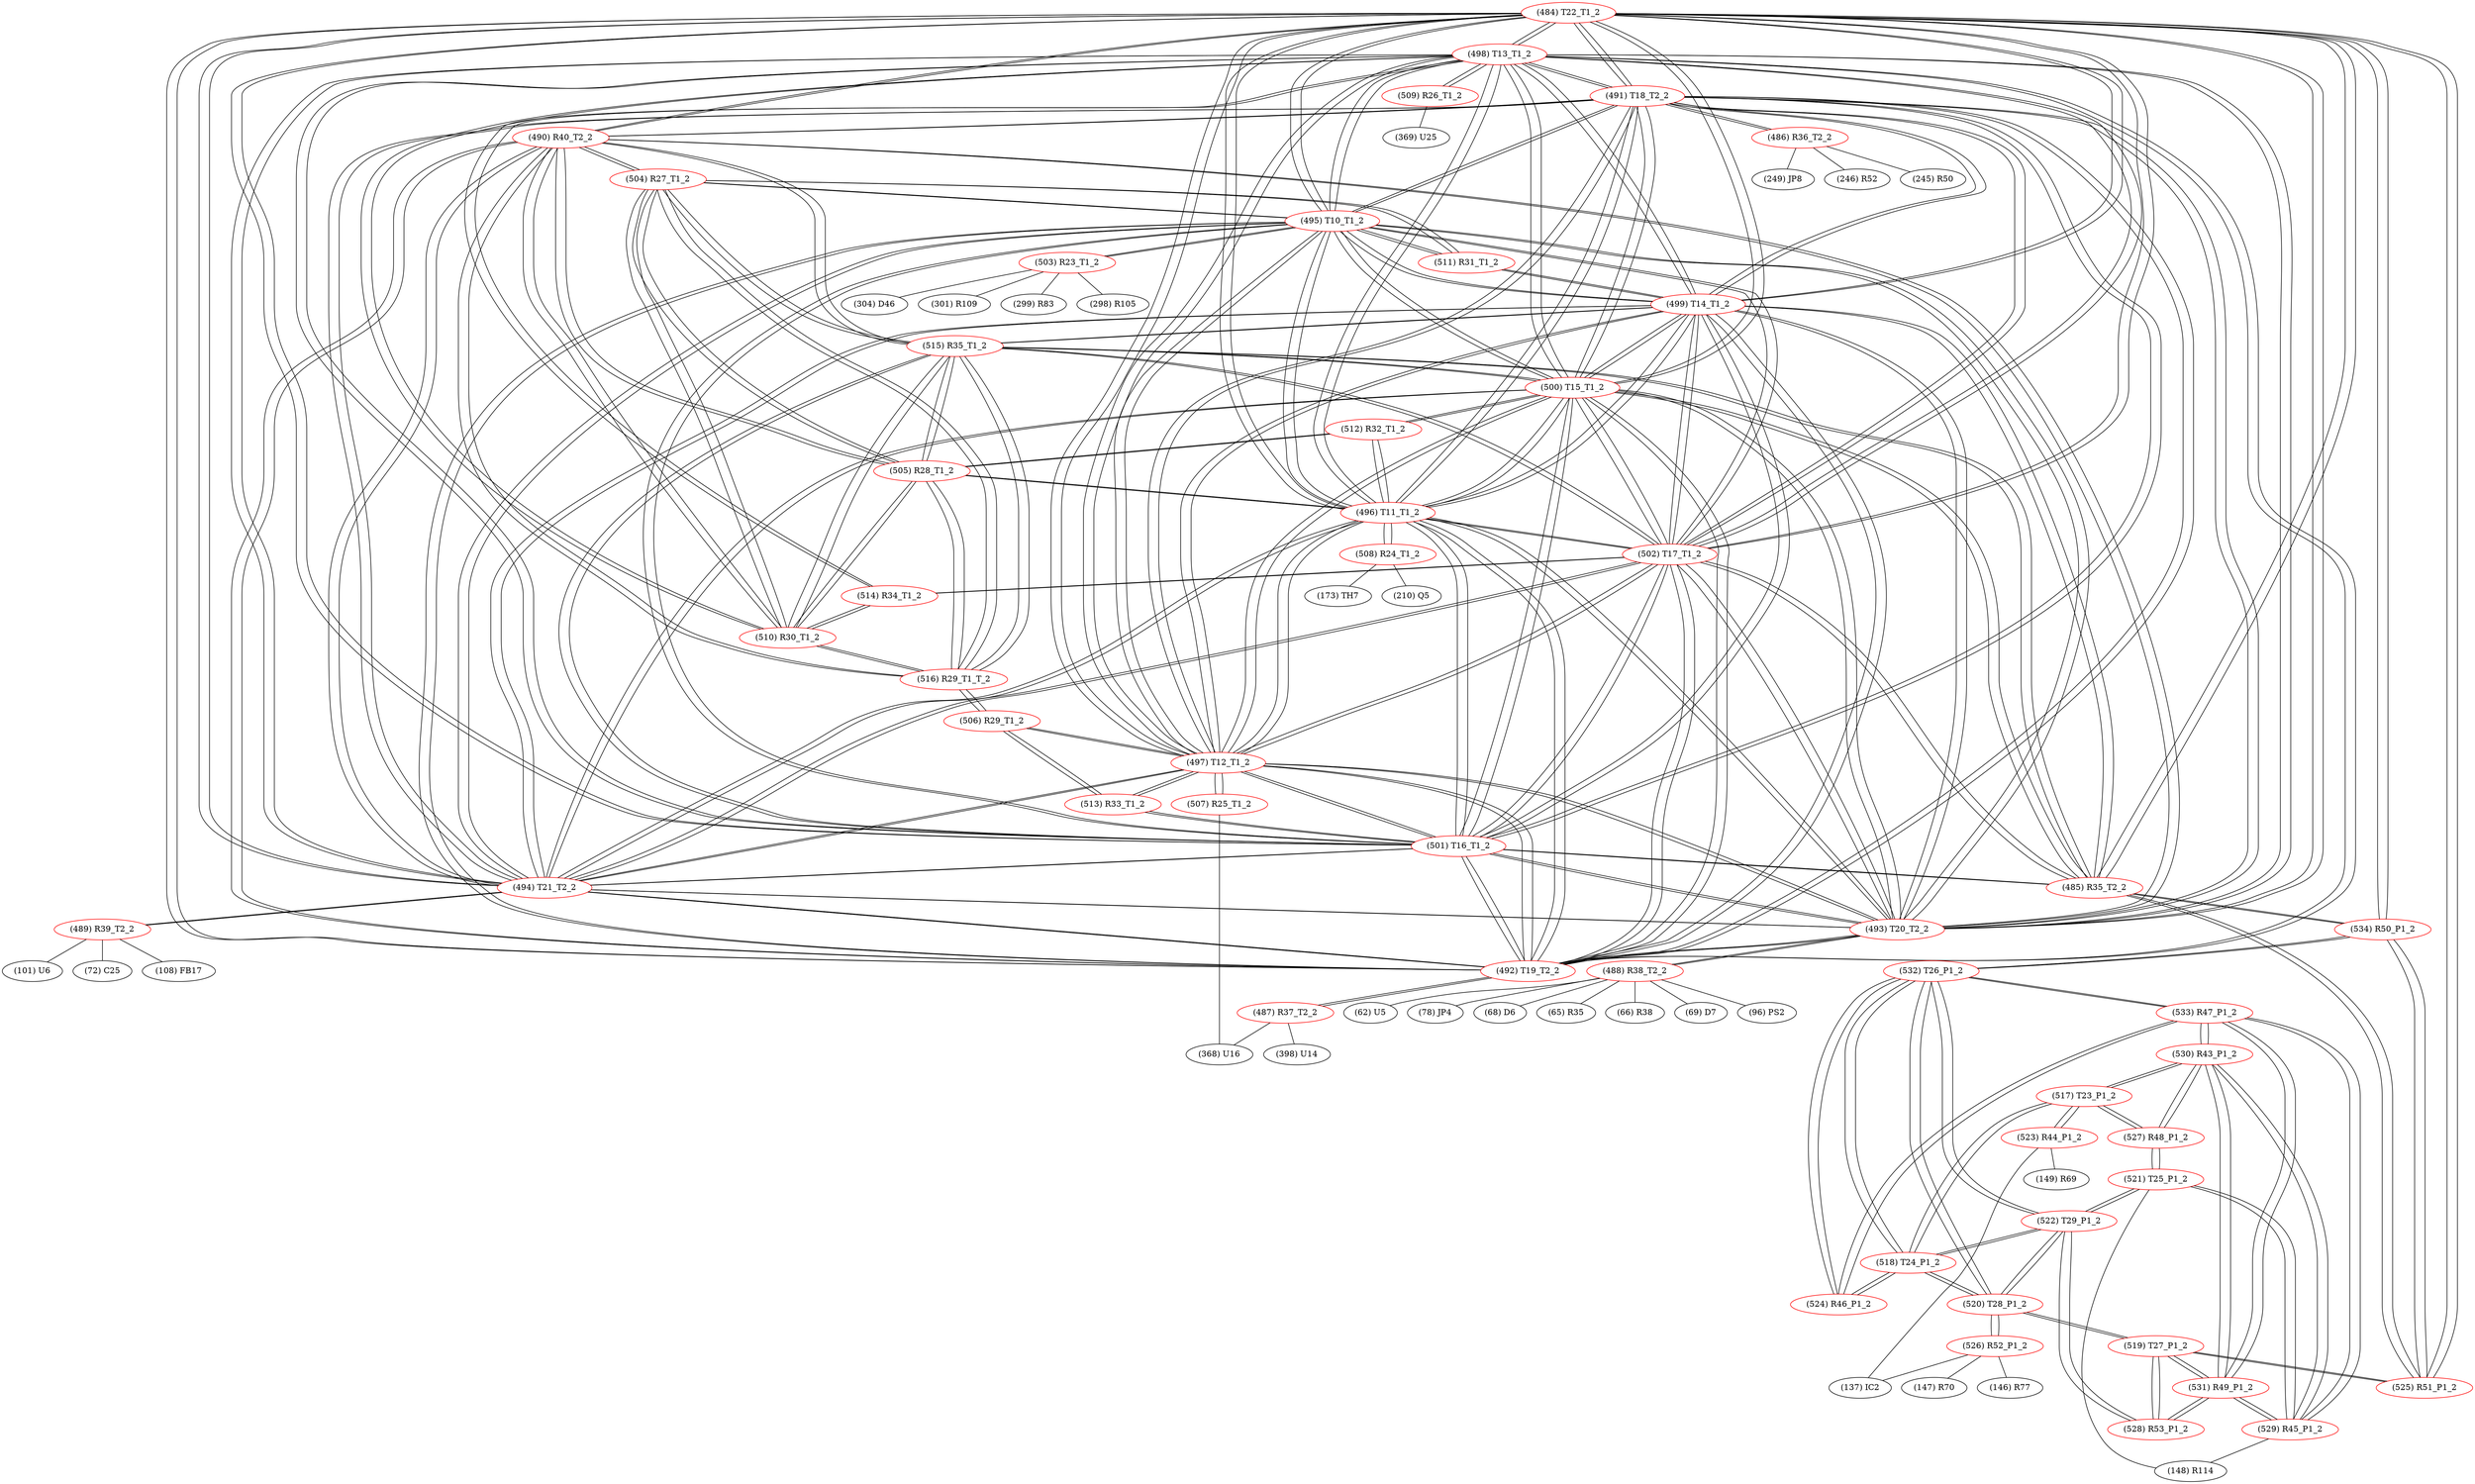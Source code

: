 graph {
	484 [label="(484) T22_T1_2" color=red]
	498 [label="(498) T13_T1_2"]
	491 [label="(491) T18_T2_2"]
	492 [label="(492) T19_T2_2"]
	497 [label="(497) T12_T1_2"]
	500 [label="(500) T15_T1_2"]
	499 [label="(499) T14_T1_2"]
	493 [label="(493) T20_T2_2"]
	494 [label="(494) T21_T2_2"]
	496 [label="(496) T11_T1_2"]
	495 [label="(495) T10_T1_2"]
	501 [label="(501) T16_T1_2"]
	502 [label="(502) T17_T1_2"]
	490 [label="(490) R40_T2_2"]
	525 [label="(525) R51_P1_2"]
	534 [label="(534) R50_P1_2"]
	485 [label="(485) R35_T2_2"]
	485 [label="(485) R35_T2_2" color=red]
	500 [label="(500) T15_T1_2"]
	501 [label="(501) T16_T1_2"]
	499 [label="(499) T14_T1_2"]
	502 [label="(502) T17_T1_2"]
	515 [label="(515) R35_T1_2"]
	525 [label="(525) R51_P1_2"]
	534 [label="(534) R50_P1_2"]
	484 [label="(484) T22_T1_2"]
	486 [label="(486) R36_T2_2" color=red]
	246 [label="(246) R52"]
	245 [label="(245) R50"]
	249 [label="(249) JP8"]
	491 [label="(491) T18_T2_2"]
	487 [label="(487) R37_T2_2" color=red]
	398 [label="(398) U14"]
	368 [label="(368) U16"]
	492 [label="(492) T19_T2_2"]
	488 [label="(488) R38_T2_2" color=red]
	65 [label="(65) R35"]
	66 [label="(66) R38"]
	69 [label="(69) D7"]
	96 [label="(96) PS2"]
	62 [label="(62) U5"]
	78 [label="(78) JP4"]
	68 [label="(68) D6"]
	493 [label="(493) T20_T2_2"]
	489 [label="(489) R39_T2_2" color=red]
	72 [label="(72) C25"]
	108 [label="(108) FB17"]
	101 [label="(101) U6"]
	494 [label="(494) T21_T2_2"]
	490 [label="(490) R40_T2_2" color=red]
	492 [label="(492) T19_T2_2"]
	493 [label="(493) T20_T2_2"]
	494 [label="(494) T21_T2_2"]
	484 [label="(484) T22_T1_2"]
	491 [label="(491) T18_T2_2"]
	516 [label="(516) R29_T1_T_2"]
	505 [label="(505) R28_T1_2"]
	510 [label="(510) R30_T1_2"]
	504 [label="(504) R27_T1_2"]
	515 [label="(515) R35_T1_2"]
	491 [label="(491) T18_T2_2" color=red]
	498 [label="(498) T13_T1_2"]
	492 [label="(492) T19_T2_2"]
	497 [label="(497) T12_T1_2"]
	500 [label="(500) T15_T1_2"]
	499 [label="(499) T14_T1_2"]
	493 [label="(493) T20_T2_2"]
	494 [label="(494) T21_T2_2"]
	496 [label="(496) T11_T1_2"]
	495 [label="(495) T10_T1_2"]
	484 [label="(484) T22_T1_2"]
	501 [label="(501) T16_T1_2"]
	502 [label="(502) T17_T1_2"]
	490 [label="(490) R40_T2_2"]
	486 [label="(486) R36_T2_2"]
	492 [label="(492) T19_T2_2" color=red]
	498 [label="(498) T13_T1_2"]
	491 [label="(491) T18_T2_2"]
	497 [label="(497) T12_T1_2"]
	500 [label="(500) T15_T1_2"]
	499 [label="(499) T14_T1_2"]
	493 [label="(493) T20_T2_2"]
	494 [label="(494) T21_T2_2"]
	496 [label="(496) T11_T1_2"]
	495 [label="(495) T10_T1_2"]
	484 [label="(484) T22_T1_2"]
	501 [label="(501) T16_T1_2"]
	502 [label="(502) T17_T1_2"]
	490 [label="(490) R40_T2_2"]
	487 [label="(487) R37_T2_2"]
	493 [label="(493) T20_T2_2" color=red]
	498 [label="(498) T13_T1_2"]
	491 [label="(491) T18_T2_2"]
	492 [label="(492) T19_T2_2"]
	497 [label="(497) T12_T1_2"]
	500 [label="(500) T15_T1_2"]
	499 [label="(499) T14_T1_2"]
	494 [label="(494) T21_T2_2"]
	496 [label="(496) T11_T1_2"]
	495 [label="(495) T10_T1_2"]
	484 [label="(484) T22_T1_2"]
	501 [label="(501) T16_T1_2"]
	502 [label="(502) T17_T1_2"]
	490 [label="(490) R40_T2_2"]
	488 [label="(488) R38_T2_2"]
	494 [label="(494) T21_T2_2" color=red]
	498 [label="(498) T13_T1_2"]
	491 [label="(491) T18_T2_2"]
	492 [label="(492) T19_T2_2"]
	497 [label="(497) T12_T1_2"]
	500 [label="(500) T15_T1_2"]
	499 [label="(499) T14_T1_2"]
	493 [label="(493) T20_T2_2"]
	496 [label="(496) T11_T1_2"]
	495 [label="(495) T10_T1_2"]
	484 [label="(484) T22_T1_2"]
	501 [label="(501) T16_T1_2"]
	502 [label="(502) T17_T1_2"]
	490 [label="(490) R40_T2_2"]
	489 [label="(489) R39_T2_2"]
	495 [label="(495) T10_T1_2" color=red]
	498 [label="(498) T13_T1_2"]
	491 [label="(491) T18_T2_2"]
	492 [label="(492) T19_T2_2"]
	497 [label="(497) T12_T1_2"]
	500 [label="(500) T15_T1_2"]
	499 [label="(499) T14_T1_2"]
	493 [label="(493) T20_T2_2"]
	494 [label="(494) T21_T2_2"]
	496 [label="(496) T11_T1_2"]
	484 [label="(484) T22_T1_2"]
	501 [label="(501) T16_T1_2"]
	502 [label="(502) T17_T1_2"]
	503 [label="(503) R23_T1_2"]
	504 [label="(504) R27_T1_2"]
	511 [label="(511) R31_T1_2"]
	496 [label="(496) T11_T1_2" color=red]
	498 [label="(498) T13_T1_2"]
	491 [label="(491) T18_T2_2"]
	492 [label="(492) T19_T2_2"]
	497 [label="(497) T12_T1_2"]
	500 [label="(500) T15_T1_2"]
	499 [label="(499) T14_T1_2"]
	493 [label="(493) T20_T2_2"]
	494 [label="(494) T21_T2_2"]
	495 [label="(495) T10_T1_2"]
	484 [label="(484) T22_T1_2"]
	501 [label="(501) T16_T1_2"]
	502 [label="(502) T17_T1_2"]
	508 [label="(508) R24_T1_2"]
	512 [label="(512) R32_T1_2"]
	505 [label="(505) R28_T1_2"]
	497 [label="(497) T12_T1_2" color=red]
	498 [label="(498) T13_T1_2"]
	491 [label="(491) T18_T2_2"]
	492 [label="(492) T19_T2_2"]
	500 [label="(500) T15_T1_2"]
	499 [label="(499) T14_T1_2"]
	493 [label="(493) T20_T2_2"]
	494 [label="(494) T21_T2_2"]
	496 [label="(496) T11_T1_2"]
	495 [label="(495) T10_T1_2"]
	484 [label="(484) T22_T1_2"]
	501 [label="(501) T16_T1_2"]
	502 [label="(502) T17_T1_2"]
	513 [label="(513) R33_T1_2"]
	506 [label="(506) R29_T1_2"]
	507 [label="(507) R25_T1_2"]
	498 [label="(498) T13_T1_2" color=red]
	491 [label="(491) T18_T2_2"]
	492 [label="(492) T19_T2_2"]
	497 [label="(497) T12_T1_2"]
	500 [label="(500) T15_T1_2"]
	499 [label="(499) T14_T1_2"]
	493 [label="(493) T20_T2_2"]
	494 [label="(494) T21_T2_2"]
	496 [label="(496) T11_T1_2"]
	495 [label="(495) T10_T1_2"]
	484 [label="(484) T22_T1_2"]
	501 [label="(501) T16_T1_2"]
	502 [label="(502) T17_T1_2"]
	510 [label="(510) R30_T1_2"]
	514 [label="(514) R34_T1_2"]
	509 [label="(509) R26_T1_2"]
	499 [label="(499) T14_T1_2" color=red]
	498 [label="(498) T13_T1_2"]
	491 [label="(491) T18_T2_2"]
	492 [label="(492) T19_T2_2"]
	497 [label="(497) T12_T1_2"]
	500 [label="(500) T15_T1_2"]
	493 [label="(493) T20_T2_2"]
	494 [label="(494) T21_T2_2"]
	496 [label="(496) T11_T1_2"]
	495 [label="(495) T10_T1_2"]
	484 [label="(484) T22_T1_2"]
	501 [label="(501) T16_T1_2"]
	502 [label="(502) T17_T1_2"]
	485 [label="(485) R35_T2_2"]
	515 [label="(515) R35_T1_2"]
	511 [label="(511) R31_T1_2"]
	500 [label="(500) T15_T1_2" color=red]
	498 [label="(498) T13_T1_2"]
	491 [label="(491) T18_T2_2"]
	492 [label="(492) T19_T2_2"]
	497 [label="(497) T12_T1_2"]
	499 [label="(499) T14_T1_2"]
	493 [label="(493) T20_T2_2"]
	494 [label="(494) T21_T2_2"]
	496 [label="(496) T11_T1_2"]
	495 [label="(495) T10_T1_2"]
	484 [label="(484) T22_T1_2"]
	501 [label="(501) T16_T1_2"]
	502 [label="(502) T17_T1_2"]
	485 [label="(485) R35_T2_2"]
	515 [label="(515) R35_T1_2"]
	512 [label="(512) R32_T1_2"]
	501 [label="(501) T16_T1_2" color=red]
	498 [label="(498) T13_T1_2"]
	491 [label="(491) T18_T2_2"]
	492 [label="(492) T19_T2_2"]
	497 [label="(497) T12_T1_2"]
	500 [label="(500) T15_T1_2"]
	499 [label="(499) T14_T1_2"]
	493 [label="(493) T20_T2_2"]
	494 [label="(494) T21_T2_2"]
	496 [label="(496) T11_T1_2"]
	495 [label="(495) T10_T1_2"]
	484 [label="(484) T22_T1_2"]
	502 [label="(502) T17_T1_2"]
	485 [label="(485) R35_T2_2"]
	515 [label="(515) R35_T1_2"]
	513 [label="(513) R33_T1_2"]
	502 [label="(502) T17_T1_2" color=red]
	498 [label="(498) T13_T1_2"]
	491 [label="(491) T18_T2_2"]
	492 [label="(492) T19_T2_2"]
	497 [label="(497) T12_T1_2"]
	500 [label="(500) T15_T1_2"]
	499 [label="(499) T14_T1_2"]
	493 [label="(493) T20_T2_2"]
	494 [label="(494) T21_T2_2"]
	496 [label="(496) T11_T1_2"]
	495 [label="(495) T10_T1_2"]
	484 [label="(484) T22_T1_2"]
	501 [label="(501) T16_T1_2"]
	485 [label="(485) R35_T2_2"]
	515 [label="(515) R35_T1_2"]
	514 [label="(514) R34_T1_2"]
	503 [label="(503) R23_T1_2" color=red]
	301 [label="(301) R109"]
	299 [label="(299) R83"]
	298 [label="(298) R105"]
	304 [label="(304) D46"]
	495 [label="(495) T10_T1_2"]
	504 [label="(504) R27_T1_2" color=red]
	490 [label="(490) R40_T2_2"]
	516 [label="(516) R29_T1_T_2"]
	505 [label="(505) R28_T1_2"]
	510 [label="(510) R30_T1_2"]
	515 [label="(515) R35_T1_2"]
	495 [label="(495) T10_T1_2"]
	511 [label="(511) R31_T1_2"]
	505 [label="(505) R28_T1_2" color=red]
	490 [label="(490) R40_T2_2"]
	516 [label="(516) R29_T1_T_2"]
	510 [label="(510) R30_T1_2"]
	504 [label="(504) R27_T1_2"]
	515 [label="(515) R35_T1_2"]
	512 [label="(512) R32_T1_2"]
	496 [label="(496) T11_T1_2"]
	506 [label="(506) R29_T1_2" color=red]
	513 [label="(513) R33_T1_2"]
	497 [label="(497) T12_T1_2"]
	516 [label="(516) R29_T1_T_2"]
	507 [label="(507) R25_T1_2" color=red]
	368 [label="(368) U16"]
	497 [label="(497) T12_T1_2"]
	508 [label="(508) R24_T1_2" color=red]
	210 [label="(210) Q5"]
	173 [label="(173) TH7"]
	496 [label="(496) T11_T1_2"]
	509 [label="(509) R26_T1_2" color=red]
	369 [label="(369) U25"]
	498 [label="(498) T13_T1_2"]
	510 [label="(510) R30_T1_2" color=red]
	490 [label="(490) R40_T2_2"]
	516 [label="(516) R29_T1_T_2"]
	505 [label="(505) R28_T1_2"]
	504 [label="(504) R27_T1_2"]
	515 [label="(515) R35_T1_2"]
	514 [label="(514) R34_T1_2"]
	498 [label="(498) T13_T1_2"]
	511 [label="(511) R31_T1_2" color=red]
	504 [label="(504) R27_T1_2"]
	495 [label="(495) T10_T1_2"]
	499 [label="(499) T14_T1_2"]
	512 [label="(512) R32_T1_2" color=red]
	500 [label="(500) T15_T1_2"]
	496 [label="(496) T11_T1_2"]
	505 [label="(505) R28_T1_2"]
	513 [label="(513) R33_T1_2" color=red]
	501 [label="(501) T16_T1_2"]
	497 [label="(497) T12_T1_2"]
	506 [label="(506) R29_T1_2"]
	514 [label="(514) R34_T1_2" color=red]
	502 [label="(502) T17_T1_2"]
	510 [label="(510) R30_T1_2"]
	498 [label="(498) T13_T1_2"]
	515 [label="(515) R35_T1_2" color=red]
	500 [label="(500) T15_T1_2"]
	501 [label="(501) T16_T1_2"]
	499 [label="(499) T14_T1_2"]
	502 [label="(502) T17_T1_2"]
	485 [label="(485) R35_T2_2"]
	490 [label="(490) R40_T2_2"]
	516 [label="(516) R29_T1_T_2"]
	505 [label="(505) R28_T1_2"]
	510 [label="(510) R30_T1_2"]
	504 [label="(504) R27_T1_2"]
	516 [label="(516) R29_T1_T_2" color=red]
	490 [label="(490) R40_T2_2"]
	505 [label="(505) R28_T1_2"]
	510 [label="(510) R30_T1_2"]
	504 [label="(504) R27_T1_2"]
	515 [label="(515) R35_T1_2"]
	506 [label="(506) R29_T1_2"]
	517 [label="(517) T23_P1_2" color=red]
	527 [label="(527) R48_P1_2"]
	530 [label="(530) R43_P1_2"]
	518 [label="(518) T24_P1_2"]
	523 [label="(523) R44_P1_2"]
	518 [label="(518) T24_P1_2" color=red]
	532 [label="(532) T26_P1_2"]
	522 [label="(522) T29_P1_2"]
	520 [label="(520) T28_P1_2"]
	524 [label="(524) R46_P1_2"]
	517 [label="(517) T23_P1_2"]
	519 [label="(519) T27_P1_2" color=red]
	525 [label="(525) R51_P1_2"]
	520 [label="(520) T28_P1_2"]
	528 [label="(528) R53_P1_2"]
	531 [label="(531) R49_P1_2"]
	520 [label="(520) T28_P1_2" color=red]
	532 [label="(532) T26_P1_2"]
	518 [label="(518) T24_P1_2"]
	522 [label="(522) T29_P1_2"]
	526 [label="(526) R52_P1_2"]
	519 [label="(519) T27_P1_2"]
	521 [label="(521) T25_P1_2" color=red]
	522 [label="(522) T29_P1_2"]
	527 [label="(527) R48_P1_2"]
	529 [label="(529) R45_P1_2"]
	148 [label="(148) R114"]
	522 [label="(522) T29_P1_2" color=red]
	532 [label="(532) T26_P1_2"]
	518 [label="(518) T24_P1_2"]
	520 [label="(520) T28_P1_2"]
	521 [label="(521) T25_P1_2"]
	528 [label="(528) R53_P1_2"]
	523 [label="(523) R44_P1_2" color=red]
	149 [label="(149) R69"]
	137 [label="(137) IC2"]
	517 [label="(517) T23_P1_2"]
	524 [label="(524) R46_P1_2" color=red]
	532 [label="(532) T26_P1_2"]
	533 [label="(533) R47_P1_2"]
	518 [label="(518) T24_P1_2"]
	525 [label="(525) R51_P1_2" color=red]
	519 [label="(519) T27_P1_2"]
	534 [label="(534) R50_P1_2"]
	484 [label="(484) T22_T1_2"]
	485 [label="(485) R35_T2_2"]
	526 [label="(526) R52_P1_2" color=red]
	137 [label="(137) IC2"]
	146 [label="(146) R77"]
	147 [label="(147) R70"]
	520 [label="(520) T28_P1_2"]
	527 [label="(527) R48_P1_2" color=red]
	521 [label="(521) T25_P1_2"]
	517 [label="(517) T23_P1_2"]
	530 [label="(530) R43_P1_2"]
	528 [label="(528) R53_P1_2" color=red]
	522 [label="(522) T29_P1_2"]
	519 [label="(519) T27_P1_2"]
	531 [label="(531) R49_P1_2"]
	529 [label="(529) R45_P1_2" color=red]
	533 [label="(533) R47_P1_2"]
	530 [label="(530) R43_P1_2"]
	531 [label="(531) R49_P1_2"]
	521 [label="(521) T25_P1_2"]
	148 [label="(148) R114"]
	530 [label="(530) R43_P1_2" color=red]
	527 [label="(527) R48_P1_2"]
	517 [label="(517) T23_P1_2"]
	533 [label="(533) R47_P1_2"]
	529 [label="(529) R45_P1_2"]
	531 [label="(531) R49_P1_2"]
	531 [label="(531) R49_P1_2" color=red]
	533 [label="(533) R47_P1_2"]
	529 [label="(529) R45_P1_2"]
	530 [label="(530) R43_P1_2"]
	519 [label="(519) T27_P1_2"]
	528 [label="(528) R53_P1_2"]
	532 [label="(532) T26_P1_2" color=red]
	534 [label="(534) R50_P1_2"]
	518 [label="(518) T24_P1_2"]
	522 [label="(522) T29_P1_2"]
	520 [label="(520) T28_P1_2"]
	524 [label="(524) R46_P1_2"]
	533 [label="(533) R47_P1_2"]
	533 [label="(533) R47_P1_2" color=red]
	529 [label="(529) R45_P1_2"]
	530 [label="(530) R43_P1_2"]
	531 [label="(531) R49_P1_2"]
	532 [label="(532) T26_P1_2"]
	524 [label="(524) R46_P1_2"]
	534 [label="(534) R50_P1_2" color=red]
	532 [label="(532) T26_P1_2"]
	525 [label="(525) R51_P1_2"]
	484 [label="(484) T22_T1_2"]
	485 [label="(485) R35_T2_2"]
	484 -- 498
	484 -- 491
	484 -- 492
	484 -- 497
	484 -- 500
	484 -- 499
	484 -- 493
	484 -- 494
	484 -- 496
	484 -- 495
	484 -- 501
	484 -- 502
	484 -- 490
	484 -- 525
	484 -- 534
	484 -- 485
	485 -- 500
	485 -- 501
	485 -- 499
	485 -- 502
	485 -- 515
	485 -- 525
	485 -- 534
	485 -- 484
	486 -- 246
	486 -- 245
	486 -- 249
	486 -- 491
	487 -- 398
	487 -- 368
	487 -- 492
	488 -- 65
	488 -- 66
	488 -- 69
	488 -- 96
	488 -- 62
	488 -- 78
	488 -- 68
	488 -- 493
	489 -- 72
	489 -- 108
	489 -- 101
	489 -- 494
	490 -- 492
	490 -- 493
	490 -- 494
	490 -- 484
	490 -- 491
	490 -- 516
	490 -- 505
	490 -- 510
	490 -- 504
	490 -- 515
	491 -- 498
	491 -- 492
	491 -- 497
	491 -- 500
	491 -- 499
	491 -- 493
	491 -- 494
	491 -- 496
	491 -- 495
	491 -- 484
	491 -- 501
	491 -- 502
	491 -- 490
	491 -- 486
	492 -- 498
	492 -- 491
	492 -- 497
	492 -- 500
	492 -- 499
	492 -- 493
	492 -- 494
	492 -- 496
	492 -- 495
	492 -- 484
	492 -- 501
	492 -- 502
	492 -- 490
	492 -- 487
	493 -- 498
	493 -- 491
	493 -- 492
	493 -- 497
	493 -- 500
	493 -- 499
	493 -- 494
	493 -- 496
	493 -- 495
	493 -- 484
	493 -- 501
	493 -- 502
	493 -- 490
	493 -- 488
	494 -- 498
	494 -- 491
	494 -- 492
	494 -- 497
	494 -- 500
	494 -- 499
	494 -- 493
	494 -- 496
	494 -- 495
	494 -- 484
	494 -- 501
	494 -- 502
	494 -- 490
	494 -- 489
	495 -- 498
	495 -- 491
	495 -- 492
	495 -- 497
	495 -- 500
	495 -- 499
	495 -- 493
	495 -- 494
	495 -- 496
	495 -- 484
	495 -- 501
	495 -- 502
	495 -- 503
	495 -- 504
	495 -- 511
	496 -- 498
	496 -- 491
	496 -- 492
	496 -- 497
	496 -- 500
	496 -- 499
	496 -- 493
	496 -- 494
	496 -- 495
	496 -- 484
	496 -- 501
	496 -- 502
	496 -- 508
	496 -- 512
	496 -- 505
	497 -- 498
	497 -- 491
	497 -- 492
	497 -- 500
	497 -- 499
	497 -- 493
	497 -- 494
	497 -- 496
	497 -- 495
	497 -- 484
	497 -- 501
	497 -- 502
	497 -- 513
	497 -- 506
	497 -- 507
	498 -- 491
	498 -- 492
	498 -- 497
	498 -- 500
	498 -- 499
	498 -- 493
	498 -- 494
	498 -- 496
	498 -- 495
	498 -- 484
	498 -- 501
	498 -- 502
	498 -- 510
	498 -- 514
	498 -- 509
	499 -- 498
	499 -- 491
	499 -- 492
	499 -- 497
	499 -- 500
	499 -- 493
	499 -- 494
	499 -- 496
	499 -- 495
	499 -- 484
	499 -- 501
	499 -- 502
	499 -- 485
	499 -- 515
	499 -- 511
	500 -- 498
	500 -- 491
	500 -- 492
	500 -- 497
	500 -- 499
	500 -- 493
	500 -- 494
	500 -- 496
	500 -- 495
	500 -- 484
	500 -- 501
	500 -- 502
	500 -- 485
	500 -- 515
	500 -- 512
	501 -- 498
	501 -- 491
	501 -- 492
	501 -- 497
	501 -- 500
	501 -- 499
	501 -- 493
	501 -- 494
	501 -- 496
	501 -- 495
	501 -- 484
	501 -- 502
	501 -- 485
	501 -- 515
	501 -- 513
	502 -- 498
	502 -- 491
	502 -- 492
	502 -- 497
	502 -- 500
	502 -- 499
	502 -- 493
	502 -- 494
	502 -- 496
	502 -- 495
	502 -- 484
	502 -- 501
	502 -- 485
	502 -- 515
	502 -- 514
	503 -- 301
	503 -- 299
	503 -- 298
	503 -- 304
	503 -- 495
	504 -- 490
	504 -- 516
	504 -- 505
	504 -- 510
	504 -- 515
	504 -- 495
	504 -- 511
	505 -- 490
	505 -- 516
	505 -- 510
	505 -- 504
	505 -- 515
	505 -- 512
	505 -- 496
	506 -- 513
	506 -- 497
	506 -- 516
	507 -- 368
	507 -- 497
	508 -- 210
	508 -- 173
	508 -- 496
	509 -- 369
	509 -- 498
	510 -- 490
	510 -- 516
	510 -- 505
	510 -- 504
	510 -- 515
	510 -- 514
	510 -- 498
	511 -- 504
	511 -- 495
	511 -- 499
	512 -- 500
	512 -- 496
	512 -- 505
	513 -- 501
	513 -- 497
	513 -- 506
	514 -- 502
	514 -- 510
	514 -- 498
	515 -- 500
	515 -- 501
	515 -- 499
	515 -- 502
	515 -- 485
	515 -- 490
	515 -- 516
	515 -- 505
	515 -- 510
	515 -- 504
	516 -- 490
	516 -- 505
	516 -- 510
	516 -- 504
	516 -- 515
	516 -- 506
	517 -- 527
	517 -- 530
	517 -- 518
	517 -- 523
	518 -- 532
	518 -- 522
	518 -- 520
	518 -- 524
	518 -- 517
	519 -- 525
	519 -- 520
	519 -- 528
	519 -- 531
	520 -- 532
	520 -- 518
	520 -- 522
	520 -- 526
	520 -- 519
	521 -- 522
	521 -- 527
	521 -- 529
	521 -- 148
	522 -- 532
	522 -- 518
	522 -- 520
	522 -- 521
	522 -- 528
	523 -- 149
	523 -- 137
	523 -- 517
	524 -- 532
	524 -- 533
	524 -- 518
	525 -- 519
	525 -- 534
	525 -- 484
	525 -- 485
	526 -- 137
	526 -- 146
	526 -- 147
	526 -- 520
	527 -- 521
	527 -- 517
	527 -- 530
	528 -- 522
	528 -- 519
	528 -- 531
	529 -- 533
	529 -- 530
	529 -- 531
	529 -- 521
	529 -- 148
	530 -- 527
	530 -- 517
	530 -- 533
	530 -- 529
	530 -- 531
	531 -- 533
	531 -- 529
	531 -- 530
	531 -- 519
	531 -- 528
	532 -- 534
	532 -- 518
	532 -- 522
	532 -- 520
	532 -- 524
	532 -- 533
	533 -- 529
	533 -- 530
	533 -- 531
	533 -- 532
	533 -- 524
	534 -- 532
	534 -- 525
	534 -- 484
	534 -- 485
}